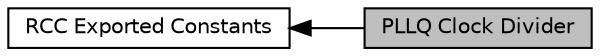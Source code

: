 digraph "PLLQ Clock Divider"
{
  edge [fontname="Helvetica",fontsize="10",labelfontname="Helvetica",labelfontsize="10"];
  node [fontname="Helvetica",fontsize="10",shape=box];
  rankdir=LR;
  Node2 [label="RCC Exported Constants",height=0.2,width=0.4,color="black", fillcolor="white", style="filled",URL="$group__RCC__Exported__Constants.html",tooltip=" "];
  Node1 [label="PLLQ Clock Divider",height=0.2,width=0.4,color="black", fillcolor="grey75", style="filled", fontcolor="black",tooltip=" "];
  Node2->Node1 [shape=plaintext, dir="back", style="solid"];
}
